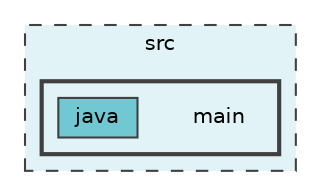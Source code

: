digraph "src/main"
{
 // LATEX_PDF_SIZE
  bgcolor="transparent";
  edge [fontname=Helvetica,fontsize=10,labelfontname=Helvetica,labelfontsize=10];
  node [fontname=Helvetica,fontsize=10,shape=box,height=0.2,width=0.4];
  compound=true
  subgraph clusterdir_68267d1309a1af8e8297ef4c3efbcdba {
    graph [ bgcolor="#e1f3f6", pencolor="grey25", label="src", fontname=Helvetica,fontsize=10 style="filled,dashed", URL="dir_68267d1309a1af8e8297ef4c3efbcdba.html",tooltip=""]
  subgraph clusterdir_5eb159725f84c66aafd839904a4acdd0 {
    graph [ bgcolor="#e1f3f6", pencolor="grey25", label="", fontname=Helvetica,fontsize=10 style="filled,bold", URL="dir_5eb159725f84c66aafd839904a4acdd0.html",tooltip=""]
    dir_5eb159725f84c66aafd839904a4acdd0 [shape=plaintext, label="main"];
  dir_fd3f6763802dee1ad875f6c80eac0bda [label="java", fillcolor="#70c8d3", color="grey25", style="filled", URL="dir_fd3f6763802dee1ad875f6c80eac0bda.html",tooltip=""];
  }
  }
}
